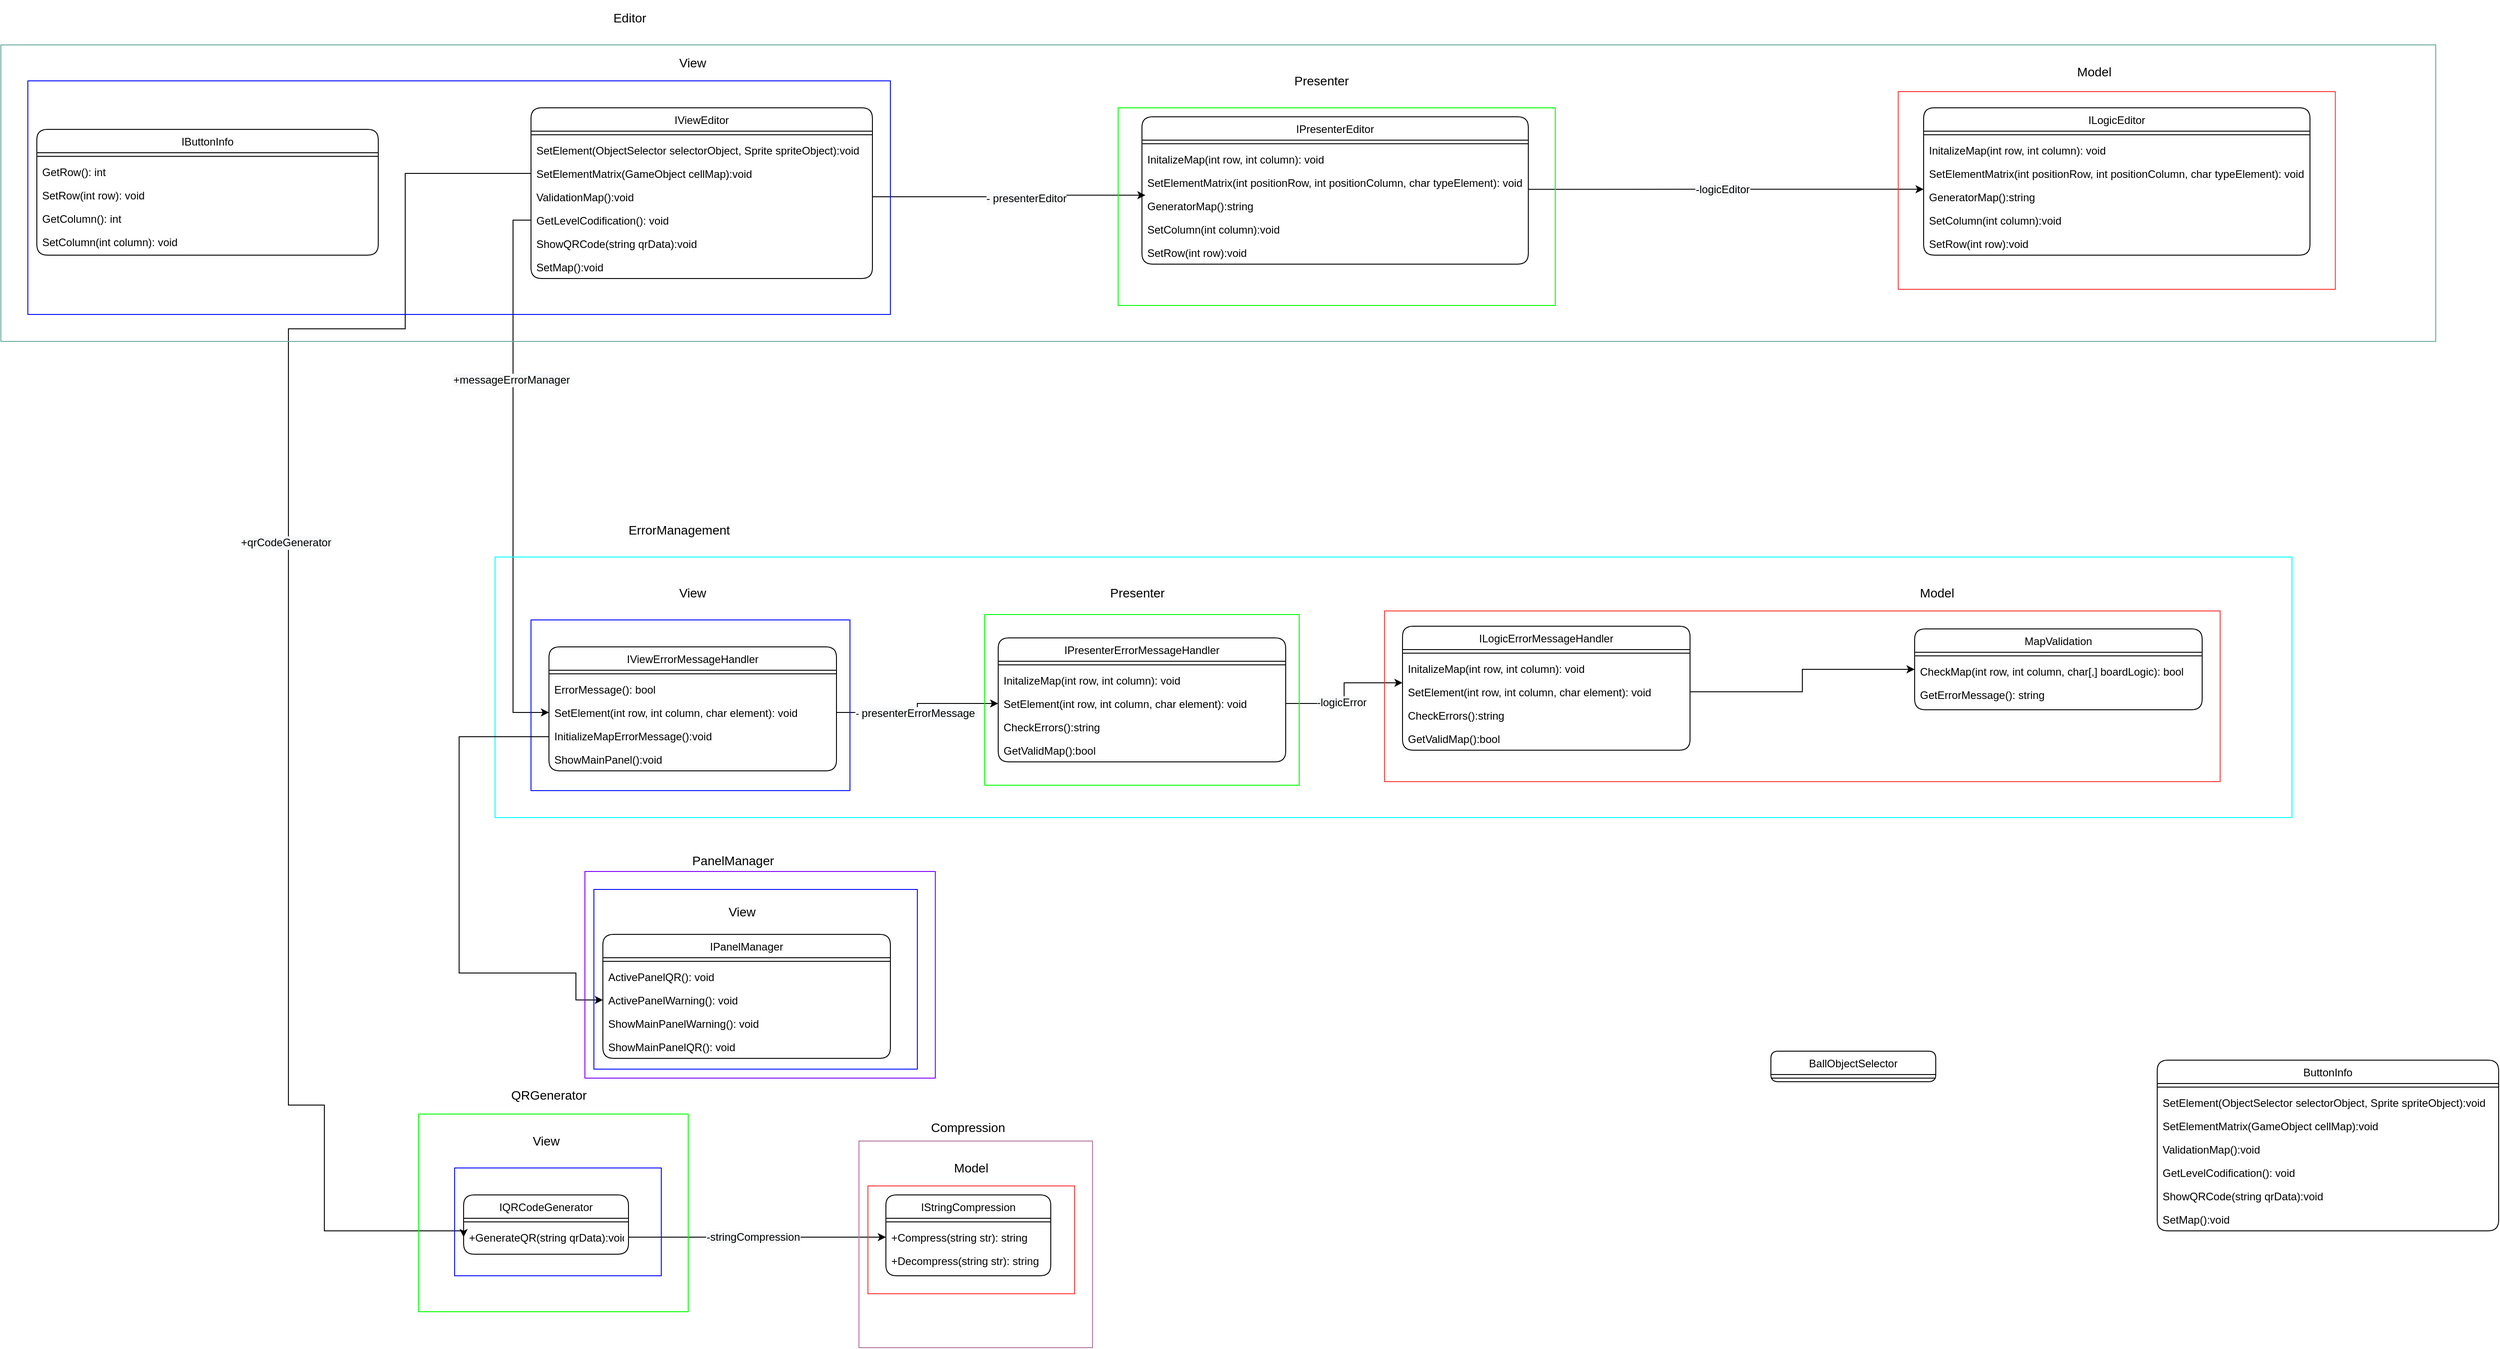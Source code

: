 <mxfile version="13.10.4" type="device"><diagram id="C5RBs43oDa-KdzZeNtuy" name="Page-1"><mxGraphModel dx="1938" dy="548" grid="1" gridSize="10" guides="1" tooltips="1" connect="1" arrows="1" fold="1" page="1" pageScale="1" pageWidth="900" pageHeight="1600" math="0" shadow="0"><root><mxCell id="WIyWlLk6GJQsqaUBKTNV-0"/><mxCell id="WIyWlLk6GJQsqaUBKTNV-1" parent="WIyWlLk6GJQsqaUBKTNV-0"/><mxCell id="5MY2FK_bdzOmg0aRl56p-0" value="IStringCompression" style="swimlane;fontStyle=0;align=center;verticalAlign=top;childLayout=stackLayout;horizontal=1;startSize=26;horizontalStack=0;resizeParent=1;resizeLast=0;collapsible=1;marginBottom=0;shadow=0;strokeWidth=1;rounded=1;" parent="WIyWlLk6GJQsqaUBKTNV-1" vertex="1"><mxGeometry x="595" y="1350" width="183.5" height="90" as="geometry"><mxRectangle x="550" y="140" width="160" height="26" as="alternateBounds"/></mxGeometry></mxCell><mxCell id="5MY2FK_bdzOmg0aRl56p-1" value="" style="line;html=1;strokeWidth=1;align=left;verticalAlign=middle;spacingTop=-1;spacingLeft=3;spacingRight=3;rotatable=0;labelPosition=right;points=[];portConstraint=eastwest;rounded=1;" parent="5MY2FK_bdzOmg0aRl56p-0" vertex="1"><mxGeometry y="26" width="183.5" height="8" as="geometry"/></mxCell><mxCell id="5MY2FK_bdzOmg0aRl56p-2" value="+Compress(string str): string" style="text;align=left;verticalAlign=top;spacingLeft=4;spacingRight=4;overflow=hidden;rotatable=0;points=[[0,0.5],[1,0.5]];portConstraint=eastwest;rounded=1;" parent="5MY2FK_bdzOmg0aRl56p-0" vertex="1"><mxGeometry y="34" width="183.5" height="26" as="geometry"/></mxCell><mxCell id="5MY2FK_bdzOmg0aRl56p-3" value="+Decompress(string str): string" style="text;align=left;verticalAlign=top;spacingLeft=4;spacingRight=4;overflow=hidden;rotatable=0;points=[[0,0.5],[1,0.5]];portConstraint=eastwest;rounded=1;" parent="5MY2FK_bdzOmg0aRl56p-0" vertex="1"><mxGeometry y="60" width="183.5" height="26" as="geometry"/></mxCell><mxCell id="5MY2FK_bdzOmg0aRl56p-16" value="IViewErrorMessageHandler" style="swimlane;fontStyle=0;align=center;verticalAlign=top;childLayout=stackLayout;horizontal=1;startSize=26;horizontalStack=0;resizeParent=1;resizeLast=0;collapsible=1;marginBottom=0;shadow=0;strokeWidth=1;rounded=1;" parent="WIyWlLk6GJQsqaUBKTNV-1" vertex="1"><mxGeometry x="220" y="740" width="320" height="138" as="geometry"><mxRectangle x="550" y="140" width="160" height="26" as="alternateBounds"/></mxGeometry></mxCell><mxCell id="5MY2FK_bdzOmg0aRl56p-17" value="" style="line;html=1;strokeWidth=1;align=left;verticalAlign=middle;spacingTop=-1;spacingLeft=3;spacingRight=3;rotatable=0;labelPosition=right;points=[];portConstraint=eastwest;rounded=1;" parent="5MY2FK_bdzOmg0aRl56p-16" vertex="1"><mxGeometry y="26" width="320" height="8" as="geometry"/></mxCell><mxCell id="5MY2FK_bdzOmg0aRl56p-18" value="ErrorMessage(): bool" style="text;align=left;verticalAlign=top;spacingLeft=4;spacingRight=4;overflow=hidden;rotatable=0;points=[[0,0.5],[1,0.5]];portConstraint=eastwest;rounded=1;" parent="5MY2FK_bdzOmg0aRl56p-16" vertex="1"><mxGeometry y="34" width="320" height="26" as="geometry"/></mxCell><mxCell id="5MY2FK_bdzOmg0aRl56p-19" value="SetElement(int row, int column, char element): void" style="text;align=left;verticalAlign=top;spacingLeft=4;spacingRight=4;overflow=hidden;rotatable=0;points=[[0,0.5],[1,0.5]];portConstraint=eastwest;rounded=1;" parent="5MY2FK_bdzOmg0aRl56p-16" vertex="1"><mxGeometry y="60" width="320" height="26" as="geometry"/></mxCell><mxCell id="5MY2FK_bdzOmg0aRl56p-22" value="InitializeMapErrorMessage():void" style="text;align=left;verticalAlign=top;spacingLeft=4;spacingRight=4;overflow=hidden;rotatable=0;points=[[0,0.5],[1,0.5]];portConstraint=eastwest;rounded=1;" parent="5MY2FK_bdzOmg0aRl56p-16" vertex="1"><mxGeometry y="86" width="320" height="26" as="geometry"/></mxCell><mxCell id="IltIgkXB20h5dT4ID9l7-0" value="ShowMainPanel():void" style="text;align=left;verticalAlign=top;spacingLeft=4;spacingRight=4;overflow=hidden;rotatable=0;points=[[0,0.5],[1,0.5]];portConstraint=eastwest;rounded=1;" parent="5MY2FK_bdzOmg0aRl56p-16" vertex="1"><mxGeometry y="112" width="320" height="26" as="geometry"/></mxCell><mxCell id="5MY2FK_bdzOmg0aRl56p-37" value="IPresenterErrorMessageHandler" style="swimlane;fontStyle=0;align=center;verticalAlign=top;childLayout=stackLayout;horizontal=1;startSize=26;horizontalStack=0;resizeParent=1;resizeLast=0;collapsible=1;marginBottom=0;shadow=0;strokeWidth=1;rounded=1;" parent="WIyWlLk6GJQsqaUBKTNV-1" vertex="1"><mxGeometry x="720" y="730" width="320" height="138" as="geometry"><mxRectangle x="550" y="140" width="160" height="26" as="alternateBounds"/></mxGeometry></mxCell><mxCell id="5MY2FK_bdzOmg0aRl56p-38" value="" style="line;html=1;strokeWidth=1;align=left;verticalAlign=middle;spacingTop=-1;spacingLeft=3;spacingRight=3;rotatable=0;labelPosition=right;points=[];portConstraint=eastwest;rounded=1;" parent="5MY2FK_bdzOmg0aRl56p-37" vertex="1"><mxGeometry y="26" width="320" height="8" as="geometry"/></mxCell><mxCell id="5MY2FK_bdzOmg0aRl56p-39" value="InitalizeMap(int row, int column): void" style="text;align=left;verticalAlign=top;spacingLeft=4;spacingRight=4;overflow=hidden;rotatable=0;points=[[0,0.5],[1,0.5]];portConstraint=eastwest;rounded=1;" parent="5MY2FK_bdzOmg0aRl56p-37" vertex="1"><mxGeometry y="34" width="320" height="26" as="geometry"/></mxCell><mxCell id="5MY2FK_bdzOmg0aRl56p-40" value="SetElement(int row, int column, char element): void" style="text;align=left;verticalAlign=top;spacingLeft=4;spacingRight=4;overflow=hidden;rotatable=0;points=[[0,0.5],[1,0.5]];portConstraint=eastwest;rounded=1;" parent="5MY2FK_bdzOmg0aRl56p-37" vertex="1"><mxGeometry y="60" width="320" height="26" as="geometry"/></mxCell><mxCell id="5MY2FK_bdzOmg0aRl56p-41" value="CheckErrors():string" style="text;align=left;verticalAlign=top;spacingLeft=4;spacingRight=4;overflow=hidden;rotatable=0;points=[[0,0.5],[1,0.5]];portConstraint=eastwest;rounded=1;" parent="5MY2FK_bdzOmg0aRl56p-37" vertex="1"><mxGeometry y="86" width="320" height="26" as="geometry"/></mxCell><mxCell id="5MY2FK_bdzOmg0aRl56p-42" value="GetValidMap():bool" style="text;align=left;verticalAlign=top;spacingLeft=4;spacingRight=4;overflow=hidden;rotatable=0;points=[[0,0.5],[1,0.5]];portConstraint=eastwest;rounded=1;" parent="5MY2FK_bdzOmg0aRl56p-37" vertex="1"><mxGeometry y="112" width="320" height="26" as="geometry"/></mxCell><mxCell id="IltIgkXB20h5dT4ID9l7-16" style="edgeStyle=orthogonalEdgeStyle;rounded=0;orthogonalLoop=1;jettySize=auto;html=1;exitX=1;exitY=0.5;exitDx=0;exitDy=0;entryX=0;entryY=0.115;entryDx=0;entryDy=0;entryPerimeter=0;" parent="WIyWlLk6GJQsqaUBKTNV-1" source="5MY2FK_bdzOmg0aRl56p-40" target="5MY2FK_bdzOmg0aRl56p-53" edge="1"><mxGeometry relative="1" as="geometry"><mxPoint x="1020" y="990" as="sourcePoint"/></mxGeometry></mxCell><mxCell id="IltIgkXB20h5dT4ID9l7-17" value="&lt;span style=&quot;font-size: 12px ; text-align: left ; background-color: rgb(248 , 249 , 250)&quot;&gt;-logicError&lt;/span&gt;" style="edgeLabel;html=1;align=center;verticalAlign=middle;resizable=0;points=[];" parent="IltIgkXB20h5dT4ID9l7-16" vertex="1" connectable="0"><mxGeometry x="-0.189" y="1" relative="1" as="geometry"><mxPoint as="offset"/></mxGeometry></mxCell><mxCell id="5MY2FK_bdzOmg0aRl56p-50" value="ILogicErrorMessageHandler" style="swimlane;fontStyle=0;align=center;verticalAlign=top;childLayout=stackLayout;horizontal=1;startSize=26;horizontalStack=0;resizeParent=1;resizeLast=0;collapsible=1;marginBottom=0;shadow=0;strokeWidth=1;rounded=1;" parent="WIyWlLk6GJQsqaUBKTNV-1" vertex="1"><mxGeometry x="1170" y="717" width="320" height="138" as="geometry"><mxRectangle x="550" y="140" width="160" height="26" as="alternateBounds"/></mxGeometry></mxCell><mxCell id="5MY2FK_bdzOmg0aRl56p-51" value="" style="line;html=1;strokeWidth=1;align=left;verticalAlign=middle;spacingTop=-1;spacingLeft=3;spacingRight=3;rotatable=0;labelPosition=right;points=[];portConstraint=eastwest;rounded=1;" parent="5MY2FK_bdzOmg0aRl56p-50" vertex="1"><mxGeometry y="26" width="320" height="8" as="geometry"/></mxCell><mxCell id="5MY2FK_bdzOmg0aRl56p-52" value="InitalizeMap(int row, int column): void" style="text;align=left;verticalAlign=top;spacingLeft=4;spacingRight=4;overflow=hidden;rotatable=0;points=[[0,0.5],[1,0.5]];portConstraint=eastwest;rounded=1;" parent="5MY2FK_bdzOmg0aRl56p-50" vertex="1"><mxGeometry y="34" width="320" height="26" as="geometry"/></mxCell><mxCell id="5MY2FK_bdzOmg0aRl56p-53" value="SetElement(int row, int column, char element): void" style="text;align=left;verticalAlign=top;spacingLeft=4;spacingRight=4;overflow=hidden;rotatable=0;points=[[0,0.5],[1,0.5]];portConstraint=eastwest;rounded=1;" parent="5MY2FK_bdzOmg0aRl56p-50" vertex="1"><mxGeometry y="60" width="320" height="26" as="geometry"/></mxCell><mxCell id="5MY2FK_bdzOmg0aRl56p-54" value="CheckErrors():string" style="text;align=left;verticalAlign=top;spacingLeft=4;spacingRight=4;overflow=hidden;rotatable=0;points=[[0,0.5],[1,0.5]];portConstraint=eastwest;rounded=1;" parent="5MY2FK_bdzOmg0aRl56p-50" vertex="1"><mxGeometry y="86" width="320" height="26" as="geometry"/></mxCell><mxCell id="5MY2FK_bdzOmg0aRl56p-55" value="GetValidMap():bool" style="text;align=left;verticalAlign=top;spacingLeft=4;spacingRight=4;overflow=hidden;rotatable=0;points=[[0,0.5],[1,0.5]];portConstraint=eastwest;rounded=1;" parent="5MY2FK_bdzOmg0aRl56p-50" vertex="1"><mxGeometry y="112" width="320" height="26" as="geometry"/></mxCell><mxCell id="5MY2FK_bdzOmg0aRl56p-69" value="MapValidation" style="swimlane;fontStyle=0;align=center;verticalAlign=top;childLayout=stackLayout;horizontal=1;startSize=26;horizontalStack=0;resizeParent=1;resizeLast=0;collapsible=1;marginBottom=0;shadow=0;strokeWidth=1;rounded=1;" parent="WIyWlLk6GJQsqaUBKTNV-1" vertex="1"><mxGeometry x="1740" y="720" width="320" height="90" as="geometry"><mxRectangle x="550" y="140" width="160" height="26" as="alternateBounds"/></mxGeometry></mxCell><mxCell id="5MY2FK_bdzOmg0aRl56p-70" value="" style="line;html=1;strokeWidth=1;align=left;verticalAlign=middle;spacingTop=-1;spacingLeft=3;spacingRight=3;rotatable=0;labelPosition=right;points=[];portConstraint=eastwest;rounded=1;" parent="5MY2FK_bdzOmg0aRl56p-69" vertex="1"><mxGeometry y="26" width="320" height="8" as="geometry"/></mxCell><mxCell id="5MY2FK_bdzOmg0aRl56p-71" value="CheckMap(int row, int column, char[,] boardLogic): bool" style="text;align=left;verticalAlign=top;spacingLeft=4;spacingRight=4;overflow=hidden;rotatable=0;points=[[0,0.5],[1,0.5]];portConstraint=eastwest;rounded=1;" parent="5MY2FK_bdzOmg0aRl56p-69" vertex="1"><mxGeometry y="34" width="320" height="26" as="geometry"/></mxCell><mxCell id="5MY2FK_bdzOmg0aRl56p-72" value="GetErrorMessage(): string" style="text;align=left;verticalAlign=top;spacingLeft=4;spacingRight=4;overflow=hidden;rotatable=0;points=[[0,0.5],[1,0.5]];portConstraint=eastwest;rounded=1;" parent="5MY2FK_bdzOmg0aRl56p-69" vertex="1"><mxGeometry y="60" width="320" height="26" as="geometry"/></mxCell><mxCell id="5MY2FK_bdzOmg0aRl56p-101" value="IViewEditor" style="swimlane;fontStyle=0;align=center;verticalAlign=top;childLayout=stackLayout;horizontal=1;startSize=26;horizontalStack=0;resizeParent=1;resizeLast=0;collapsible=1;marginBottom=0;shadow=0;strokeWidth=1;rounded=1;" parent="WIyWlLk6GJQsqaUBKTNV-1" vertex="1"><mxGeometry x="200" y="140" width="380" height="190" as="geometry"><mxRectangle x="550" y="140" width="160" height="26" as="alternateBounds"/></mxGeometry></mxCell><mxCell id="5MY2FK_bdzOmg0aRl56p-102" value="" style="line;html=1;strokeWidth=1;align=left;verticalAlign=middle;spacingTop=-1;spacingLeft=3;spacingRight=3;rotatable=0;labelPosition=right;points=[];portConstraint=eastwest;rounded=1;" parent="5MY2FK_bdzOmg0aRl56p-101" vertex="1"><mxGeometry y="26" width="380" height="8" as="geometry"/></mxCell><mxCell id="5MY2FK_bdzOmg0aRl56p-103" value="SetElement(ObjectSelector selectorObject, Sprite spriteObject):void" style="text;align=left;verticalAlign=top;spacingLeft=4;spacingRight=4;overflow=hidden;rotatable=0;points=[[0,0.5],[1,0.5]];portConstraint=eastwest;rounded=1;" parent="5MY2FK_bdzOmg0aRl56p-101" vertex="1"><mxGeometry y="34" width="380" height="26" as="geometry"/></mxCell><mxCell id="5MY2FK_bdzOmg0aRl56p-104" value="SetElementMatrix(GameObject cellMap):void" style="text;align=left;verticalAlign=top;spacingLeft=4;spacingRight=4;overflow=hidden;rotatable=0;points=[[0,0.5],[1,0.5]];portConstraint=eastwest;rounded=1;" parent="5MY2FK_bdzOmg0aRl56p-101" vertex="1"><mxGeometry y="60" width="380" height="26" as="geometry"/></mxCell><mxCell id="5MY2FK_bdzOmg0aRl56p-107" value="ValidationMap():void" style="text;align=left;verticalAlign=top;spacingLeft=4;spacingRight=4;overflow=hidden;rotatable=0;points=[[0,0.5],[1,0.5]];portConstraint=eastwest;rounded=1;" parent="5MY2FK_bdzOmg0aRl56p-101" vertex="1"><mxGeometry y="86" width="380" height="26" as="geometry"/></mxCell><mxCell id="5MY2FK_bdzOmg0aRl56p-108" value="GetLevelCodification(): void" style="text;align=left;verticalAlign=top;spacingLeft=4;spacingRight=4;overflow=hidden;rotatable=0;points=[[0,0.5],[1,0.5]];portConstraint=eastwest;rounded=1;" parent="5MY2FK_bdzOmg0aRl56p-101" vertex="1"><mxGeometry y="112" width="380" height="26" as="geometry"/></mxCell><mxCell id="5MY2FK_bdzOmg0aRl56p-109" value="ShowQRCode(string qrData):void" style="text;align=left;verticalAlign=top;spacingLeft=4;spacingRight=4;overflow=hidden;rotatable=0;points=[[0,0.5],[1,0.5]];portConstraint=eastwest;rounded=1;" parent="5MY2FK_bdzOmg0aRl56p-101" vertex="1"><mxGeometry y="138" width="380" height="26" as="geometry"/></mxCell><mxCell id="5MY2FK_bdzOmg0aRl56p-110" value="SetMap():void" style="text;align=left;verticalAlign=top;spacingLeft=4;spacingRight=4;overflow=hidden;rotatable=0;points=[[0,0.5],[1,0.5]];portConstraint=eastwest;rounded=1;" parent="5MY2FK_bdzOmg0aRl56p-101" vertex="1"><mxGeometry y="164" width="380" height="26" as="geometry"/></mxCell><mxCell id="5MY2FK_bdzOmg0aRl56p-137" value="ButtonInfo" style="swimlane;fontStyle=0;align=center;verticalAlign=top;childLayout=stackLayout;horizontal=1;startSize=26;horizontalStack=0;resizeParent=1;resizeLast=0;collapsible=1;marginBottom=0;shadow=0;strokeWidth=1;rounded=1;" parent="WIyWlLk6GJQsqaUBKTNV-1" vertex="1"><mxGeometry x="2010" y="1200" width="380" height="190" as="geometry"><mxRectangle x="550" y="140" width="160" height="26" as="alternateBounds"/></mxGeometry></mxCell><mxCell id="5MY2FK_bdzOmg0aRl56p-138" value="" style="line;html=1;strokeWidth=1;align=left;verticalAlign=middle;spacingTop=-1;spacingLeft=3;spacingRight=3;rotatable=0;labelPosition=right;points=[];portConstraint=eastwest;rounded=1;" parent="5MY2FK_bdzOmg0aRl56p-137" vertex="1"><mxGeometry y="26" width="380" height="8" as="geometry"/></mxCell><mxCell id="5MY2FK_bdzOmg0aRl56p-139" value="SetElement(ObjectSelector selectorObject, Sprite spriteObject):void" style="text;align=left;verticalAlign=top;spacingLeft=4;spacingRight=4;overflow=hidden;rotatable=0;points=[[0,0.5],[1,0.5]];portConstraint=eastwest;rounded=1;" parent="5MY2FK_bdzOmg0aRl56p-137" vertex="1"><mxGeometry y="34" width="380" height="26" as="geometry"/></mxCell><mxCell id="5MY2FK_bdzOmg0aRl56p-140" value="SetElementMatrix(GameObject cellMap):void" style="text;align=left;verticalAlign=top;spacingLeft=4;spacingRight=4;overflow=hidden;rotatable=0;points=[[0,0.5],[1,0.5]];portConstraint=eastwest;rounded=1;" parent="5MY2FK_bdzOmg0aRl56p-137" vertex="1"><mxGeometry y="60" width="380" height="26" as="geometry"/></mxCell><mxCell id="5MY2FK_bdzOmg0aRl56p-141" value="ValidationMap():void" style="text;align=left;verticalAlign=top;spacingLeft=4;spacingRight=4;overflow=hidden;rotatable=0;points=[[0,0.5],[1,0.5]];portConstraint=eastwest;rounded=1;" parent="5MY2FK_bdzOmg0aRl56p-137" vertex="1"><mxGeometry y="86" width="380" height="26" as="geometry"/></mxCell><mxCell id="5MY2FK_bdzOmg0aRl56p-142" value="GetLevelCodification(): void" style="text;align=left;verticalAlign=top;spacingLeft=4;spacingRight=4;overflow=hidden;rotatable=0;points=[[0,0.5],[1,0.5]];portConstraint=eastwest;rounded=1;" parent="5MY2FK_bdzOmg0aRl56p-137" vertex="1"><mxGeometry y="112" width="380" height="26" as="geometry"/></mxCell><mxCell id="5MY2FK_bdzOmg0aRl56p-143" value="ShowQRCode(string qrData):void" style="text;align=left;verticalAlign=top;spacingLeft=4;spacingRight=4;overflow=hidden;rotatable=0;points=[[0,0.5],[1,0.5]];portConstraint=eastwest;rounded=1;" parent="5MY2FK_bdzOmg0aRl56p-137" vertex="1"><mxGeometry y="138" width="380" height="26" as="geometry"/></mxCell><mxCell id="5MY2FK_bdzOmg0aRl56p-144" value="SetMap():void" style="text;align=left;verticalAlign=top;spacingLeft=4;spacingRight=4;overflow=hidden;rotatable=0;points=[[0,0.5],[1,0.5]];portConstraint=eastwest;rounded=1;" parent="5MY2FK_bdzOmg0aRl56p-137" vertex="1"><mxGeometry y="164" width="380" height="26" as="geometry"/></mxCell><mxCell id="5MY2FK_bdzOmg0aRl56p-146" value="IPresenterEditor" style="swimlane;fontStyle=0;align=center;verticalAlign=top;childLayout=stackLayout;horizontal=1;startSize=26;horizontalStack=0;resizeParent=1;resizeLast=0;collapsible=1;marginBottom=0;shadow=0;strokeWidth=1;rounded=1;" parent="WIyWlLk6GJQsqaUBKTNV-1" vertex="1"><mxGeometry x="880" y="150" width="430" height="164" as="geometry"><mxRectangle x="550" y="140" width="160" height="26" as="alternateBounds"/></mxGeometry></mxCell><mxCell id="5MY2FK_bdzOmg0aRl56p-147" value="" style="line;html=1;strokeWidth=1;align=left;verticalAlign=middle;spacingTop=-1;spacingLeft=3;spacingRight=3;rotatable=0;labelPosition=right;points=[];portConstraint=eastwest;rounded=1;" parent="5MY2FK_bdzOmg0aRl56p-146" vertex="1"><mxGeometry y="26" width="430" height="8" as="geometry"/></mxCell><mxCell id="5MY2FK_bdzOmg0aRl56p-149" value="InitalizeMap(int row, int column): void" style="text;align=left;verticalAlign=top;spacingLeft=4;spacingRight=4;overflow=hidden;rotatable=0;points=[[0,0.5],[1,0.5]];portConstraint=eastwest;rounded=1;" parent="5MY2FK_bdzOmg0aRl56p-146" vertex="1"><mxGeometry y="34" width="430" height="26" as="geometry"/></mxCell><mxCell id="5MY2FK_bdzOmg0aRl56p-150" value="SetElementMatrix(int positionRow, int positionColumn, char typeElement): void" style="text;align=left;verticalAlign=top;spacingLeft=4;spacingRight=4;overflow=hidden;rotatable=0;points=[[0,0.5],[1,0.5]];portConstraint=eastwest;rounded=1;" parent="5MY2FK_bdzOmg0aRl56p-146" vertex="1"><mxGeometry y="60" width="430" height="26" as="geometry"/></mxCell><mxCell id="5MY2FK_bdzOmg0aRl56p-151" value="GeneratorMap():string" style="text;align=left;verticalAlign=top;spacingLeft=4;spacingRight=4;overflow=hidden;rotatable=0;points=[[0,0.5],[1,0.5]];portConstraint=eastwest;rounded=1;" parent="5MY2FK_bdzOmg0aRl56p-146" vertex="1"><mxGeometry y="86" width="430" height="26" as="geometry"/></mxCell><mxCell id="5MY2FK_bdzOmg0aRl56p-152" value="SetColumn(int column):void" style="text;align=left;verticalAlign=top;spacingLeft=4;spacingRight=4;overflow=hidden;rotatable=0;points=[[0,0.5],[1,0.5]];portConstraint=eastwest;rounded=1;" parent="5MY2FK_bdzOmg0aRl56p-146" vertex="1"><mxGeometry y="112" width="430" height="26" as="geometry"/></mxCell><mxCell id="5MY2FK_bdzOmg0aRl56p-154" value="SetRow(int row):void" style="text;align=left;verticalAlign=top;spacingLeft=4;spacingRight=4;overflow=hidden;rotatable=0;points=[[0,0.5],[1,0.5]];portConstraint=eastwest;rounded=1;" parent="5MY2FK_bdzOmg0aRl56p-146" vertex="1"><mxGeometry y="138" width="430" height="26" as="geometry"/></mxCell><mxCell id="5MY2FK_bdzOmg0aRl56p-162" value="ILogicEditor" style="swimlane;fontStyle=0;align=center;verticalAlign=top;childLayout=stackLayout;horizontal=1;startSize=26;horizontalStack=0;resizeParent=1;resizeLast=0;collapsible=1;marginBottom=0;shadow=0;strokeWidth=1;rounded=1;" parent="WIyWlLk6GJQsqaUBKTNV-1" vertex="1"><mxGeometry x="1750" y="140" width="430" height="164" as="geometry"><mxRectangle x="550" y="140" width="160" height="26" as="alternateBounds"/></mxGeometry></mxCell><mxCell id="5MY2FK_bdzOmg0aRl56p-163" value="" style="line;html=1;strokeWidth=1;align=left;verticalAlign=middle;spacingTop=-1;spacingLeft=3;spacingRight=3;rotatable=0;labelPosition=right;points=[];portConstraint=eastwest;rounded=1;" parent="5MY2FK_bdzOmg0aRl56p-162" vertex="1"><mxGeometry y="26" width="430" height="8" as="geometry"/></mxCell><mxCell id="5MY2FK_bdzOmg0aRl56p-164" value="InitalizeMap(int row, int column): void" style="text;align=left;verticalAlign=top;spacingLeft=4;spacingRight=4;overflow=hidden;rotatable=0;points=[[0,0.5],[1,0.5]];portConstraint=eastwest;rounded=1;" parent="5MY2FK_bdzOmg0aRl56p-162" vertex="1"><mxGeometry y="34" width="430" height="26" as="geometry"/></mxCell><mxCell id="5MY2FK_bdzOmg0aRl56p-165" value="SetElementMatrix(int positionRow, int positionColumn, char typeElement): void" style="text;align=left;verticalAlign=top;spacingLeft=4;spacingRight=4;overflow=hidden;rotatable=0;points=[[0,0.5],[1,0.5]];portConstraint=eastwest;rounded=1;" parent="5MY2FK_bdzOmg0aRl56p-162" vertex="1"><mxGeometry y="60" width="430" height="26" as="geometry"/></mxCell><mxCell id="5MY2FK_bdzOmg0aRl56p-166" value="GeneratorMap():string" style="text;align=left;verticalAlign=top;spacingLeft=4;spacingRight=4;overflow=hidden;rotatable=0;points=[[0,0.5],[1,0.5]];portConstraint=eastwest;rounded=1;" parent="5MY2FK_bdzOmg0aRl56p-162" vertex="1"><mxGeometry y="86" width="430" height="26" as="geometry"/></mxCell><mxCell id="5MY2FK_bdzOmg0aRl56p-167" value="SetColumn(int column):void" style="text;align=left;verticalAlign=top;spacingLeft=4;spacingRight=4;overflow=hidden;rotatable=0;points=[[0,0.5],[1,0.5]];portConstraint=eastwest;rounded=1;" parent="5MY2FK_bdzOmg0aRl56p-162" vertex="1"><mxGeometry y="112" width="430" height="26" as="geometry"/></mxCell><mxCell id="5MY2FK_bdzOmg0aRl56p-168" value="SetRow(int row):void" style="text;align=left;verticalAlign=top;spacingLeft=4;spacingRight=4;overflow=hidden;rotatable=0;points=[[0,0.5],[1,0.5]];portConstraint=eastwest;rounded=1;" parent="5MY2FK_bdzOmg0aRl56p-162" vertex="1"><mxGeometry y="138" width="430" height="26" as="geometry"/></mxCell><mxCell id="5MY2FK_bdzOmg0aRl56p-181" value="BallObjectSelector" style="swimlane;fontStyle=0;align=center;verticalAlign=top;childLayout=stackLayout;horizontal=1;startSize=26;horizontalStack=0;resizeParent=1;resizeLast=0;collapsible=1;marginBottom=0;shadow=0;strokeWidth=1;rounded=1;" parent="WIyWlLk6GJQsqaUBKTNV-1" vertex="1"><mxGeometry x="1580" y="1190" width="183.5" height="34" as="geometry"><mxRectangle x="550" y="140" width="160" height="26" as="alternateBounds"/></mxGeometry></mxCell><mxCell id="5MY2FK_bdzOmg0aRl56p-182" value="" style="line;html=1;strokeWidth=1;align=left;verticalAlign=middle;spacingTop=-1;spacingLeft=3;spacingRight=3;rotatable=0;labelPosition=right;points=[];portConstraint=eastwest;rounded=1;" parent="5MY2FK_bdzOmg0aRl56p-181" vertex="1"><mxGeometry y="26" width="183.5" height="8" as="geometry"/></mxCell><mxCell id="5MY2FK_bdzOmg0aRl56p-185" value="IQRCodeGenerator" style="swimlane;fontStyle=0;align=center;verticalAlign=top;childLayout=stackLayout;horizontal=1;startSize=26;horizontalStack=0;resizeParent=1;resizeLast=0;collapsible=1;marginBottom=0;shadow=0;strokeWidth=1;rounded=1;" parent="WIyWlLk6GJQsqaUBKTNV-1" vertex="1"><mxGeometry x="125" y="1350" width="183.5" height="66" as="geometry"><mxRectangle x="550" y="140" width="160" height="26" as="alternateBounds"/></mxGeometry></mxCell><mxCell id="5MY2FK_bdzOmg0aRl56p-186" value="" style="line;html=1;strokeWidth=1;align=left;verticalAlign=middle;spacingTop=-1;spacingLeft=3;spacingRight=3;rotatable=0;labelPosition=right;points=[];portConstraint=eastwest;rounded=1;" parent="5MY2FK_bdzOmg0aRl56p-185" vertex="1"><mxGeometry y="26" width="183.5" height="8" as="geometry"/></mxCell><mxCell id="5MY2FK_bdzOmg0aRl56p-187" value="+GenerateQR(string qrData):void" style="text;align=left;verticalAlign=top;spacingLeft=4;spacingRight=4;overflow=hidden;rotatable=0;points=[[0,0.5],[1,0.5]];portConstraint=eastwest;rounded=1;" parent="5MY2FK_bdzOmg0aRl56p-185" vertex="1"><mxGeometry y="34" width="183.5" height="26" as="geometry"/></mxCell><mxCell id="IltIgkXB20h5dT4ID9l7-1" style="edgeStyle=orthogonalEdgeStyle;rounded=0;orthogonalLoop=1;jettySize=auto;html=1;exitX=1;exitY=0.5;exitDx=0;exitDy=0;entryX=0;entryY=0.5;entryDx=0;entryDy=0;" parent="WIyWlLk6GJQsqaUBKTNV-1" source="5MY2FK_bdzOmg0aRl56p-19" target="5MY2FK_bdzOmg0aRl56p-40" edge="1"><mxGeometry relative="1" as="geometry"><mxPoint x="560" y="1045" as="sourcePoint"/></mxGeometry></mxCell><mxCell id="IltIgkXB20h5dT4ID9l7-3" value="-&amp;nbsp;&lt;span style=&quot;font-size: 12px ; text-align: left ; background-color: rgb(248 , 249 , 250)&quot;&gt;presenterErrorMessage&amp;nbsp;&lt;/span&gt;" style="edgeLabel;html=1;align=center;verticalAlign=middle;resizable=0;points=[];" parent="IltIgkXB20h5dT4ID9l7-1" vertex="1" connectable="0"><mxGeometry x="-0.065" y="-1" relative="1" as="geometry"><mxPoint as="offset"/></mxGeometry></mxCell><mxCell id="IltIgkXB20h5dT4ID9l7-6" style="edgeStyle=orthogonalEdgeStyle;rounded=0;orthogonalLoop=1;jettySize=auto;html=1;exitX=1;exitY=0.5;exitDx=0;exitDy=0;entryX=0;entryY=0.5;entryDx=0;entryDy=0;" parent="WIyWlLk6GJQsqaUBKTNV-1" source="5MY2FK_bdzOmg0aRl56p-53" target="5MY2FK_bdzOmg0aRl56p-69" edge="1"><mxGeometry relative="1" as="geometry"><mxPoint x="1490" y="975" as="sourcePoint"/></mxGeometry></mxCell><mxCell id="IltIgkXB20h5dT4ID9l7-7" style="edgeStyle=orthogonalEdgeStyle;rounded=0;orthogonalLoop=1;jettySize=auto;html=1;entryX=0;entryY=0.5;entryDx=0;entryDy=0;exitX=0;exitY=0.5;exitDx=0;exitDy=0;" parent="WIyWlLk6GJQsqaUBKTNV-1" source="5MY2FK_bdzOmg0aRl56p-108" target="5MY2FK_bdzOmg0aRl56p-19" edge="1"><mxGeometry relative="1" as="geometry"><mxPoint x="160" y="290" as="sourcePoint"/></mxGeometry></mxCell><mxCell id="IltIgkXB20h5dT4ID9l7-8" value="&lt;span style=&quot;font-size: 12px ; text-align: left ; background-color: rgb(248 , 249 , 250)&quot;&gt;+messageErrorManager&lt;/span&gt;" style="edgeLabel;html=1;align=center;verticalAlign=middle;resizable=0;points=[];" parent="IltIgkXB20h5dT4ID9l7-7" vertex="1" connectable="0"><mxGeometry x="-0.348" y="-2" relative="1" as="geometry"><mxPoint as="offset"/></mxGeometry></mxCell><mxCell id="IltIgkXB20h5dT4ID9l7-9" style="edgeStyle=orthogonalEdgeStyle;rounded=0;orthogonalLoop=1;jettySize=auto;html=1;exitX=0;exitY=0.5;exitDx=0;exitDy=0;entryX=0;entryY=0.5;entryDx=0;entryDy=0;" parent="WIyWlLk6GJQsqaUBKTNV-1" source="5MY2FK_bdzOmg0aRl56p-104" target="5MY2FK_bdzOmg0aRl56p-187" edge="1"><mxGeometry relative="1" as="geometry"><mxPoint x="150" y="380" as="sourcePoint"/><mxPoint x="139.94" y="1743.47" as="targetPoint"/><Array as="points"><mxPoint x="60" y="213"/><mxPoint x="60" y="386"/><mxPoint x="-70" y="386"/><mxPoint x="-70" y="1250"/><mxPoint x="-30" y="1250"/><mxPoint x="-30" y="1390"/><mxPoint x="125" y="1390"/></Array></mxGeometry></mxCell><mxCell id="IltIgkXB20h5dT4ID9l7-10" value="&lt;span style=&quot;font-size: 12px ; text-align: left ; background-color: rgb(248 , 249 , 250)&quot;&gt;+qrCodeGenerator&lt;/span&gt;" style="edgeLabel;html=1;align=center;verticalAlign=middle;resizable=0;points=[];" parent="IltIgkXB20h5dT4ID9l7-9" vertex="1" connectable="0"><mxGeometry x="-0.173" y="-3" relative="1" as="geometry"><mxPoint y="-1" as="offset"/></mxGeometry></mxCell><mxCell id="IltIgkXB20h5dT4ID9l7-11" style="edgeStyle=orthogonalEdgeStyle;rounded=0;orthogonalLoop=1;jettySize=auto;html=1;exitX=1;exitY=0.5;exitDx=0;exitDy=0;entryX=0.009;entryY=0.049;entryDx=0;entryDy=0;entryPerimeter=0;" parent="WIyWlLk6GJQsqaUBKTNV-1" source="5MY2FK_bdzOmg0aRl56p-107" target="5MY2FK_bdzOmg0aRl56p-151" edge="1"><mxGeometry relative="1" as="geometry"><mxPoint x="720" y="475" as="sourcePoint"/></mxGeometry></mxCell><mxCell id="IltIgkXB20h5dT4ID9l7-12" value="&lt;span style=&quot;font-size: 12px ; text-align: left ; background-color: rgb(248 , 249 , 250)&quot;&gt;- presenterEditor&lt;/span&gt;" style="edgeLabel;html=1;align=center;verticalAlign=middle;resizable=0;points=[];" parent="IltIgkXB20h5dT4ID9l7-11" vertex="1" connectable="0"><mxGeometry x="0.127" y="-3" relative="1" as="geometry"><mxPoint as="offset"/></mxGeometry></mxCell><mxCell id="IltIgkXB20h5dT4ID9l7-13" value="&lt;span style=&quot;color: rgb(0 , 0 , 0) ; font-family: &amp;#34;helvetica&amp;#34; ; font-size: 12px ; font-style: normal ; font-weight: 400 ; letter-spacing: normal ; text-align: left ; text-indent: 0px ; text-transform: none ; word-spacing: 0px ; background-color: rgb(248 , 249 , 250) ; display: inline ; float: none&quot;&gt;-logicEditor&lt;/span&gt;" style="edgeStyle=orthogonalEdgeStyle;rounded=0;orthogonalLoop=1;jettySize=auto;html=1;exitX=1;exitY=0.5;exitDx=0;exitDy=0;entryX=0;entryY=1.179;entryDx=0;entryDy=0;entryPerimeter=0;" parent="WIyWlLk6GJQsqaUBKTNV-1" source="5MY2FK_bdzOmg0aRl56p-150" target="5MY2FK_bdzOmg0aRl56p-165" edge="1"><mxGeometry relative="1" as="geometry"><mxPoint x="1270" y="319" as="sourcePoint"/><Array as="points"><mxPoint x="1310" y="231"/></Array></mxGeometry></mxCell><mxCell id="IltIgkXB20h5dT4ID9l7-14" style="edgeStyle=orthogonalEdgeStyle;rounded=0;orthogonalLoop=1;jettySize=auto;html=1;exitX=1;exitY=0.5;exitDx=0;exitDy=0;entryX=0;entryY=0.5;entryDx=0;entryDy=0;" parent="WIyWlLk6GJQsqaUBKTNV-1" source="5MY2FK_bdzOmg0aRl56p-185" target="5MY2FK_bdzOmg0aRl56p-2" edge="1"><mxGeometry relative="1" as="geometry"><mxPoint x="405" y="1567" as="sourcePoint"/><Array as="points"><mxPoint x="309" y="1397"/></Array></mxGeometry></mxCell><mxCell id="IltIgkXB20h5dT4ID9l7-15" value="&lt;span style=&quot;font-size: 12px ; text-align: left ; background-color: rgb(248 , 249 , 250)&quot;&gt;-stringCompression&lt;br&gt;&lt;/span&gt;" style="edgeLabel;html=1;align=center;verticalAlign=middle;resizable=0;points=[];" parent="IltIgkXB20h5dT4ID9l7-14" vertex="1" connectable="0"><mxGeometry x="0.011" relative="1" as="geometry"><mxPoint as="offset"/></mxGeometry></mxCell><mxCell id="YAJSoCYkuIbt3NATwjtw-0" value="" style="verticalLabelPosition=bottom;verticalAlign=top;html=1;shape=mxgraph.basic.rect;fillColor2=none;strokeWidth=1;size=20;indent=5;fillColor=none;gradientColor=#ffffff;strokeColor=#0008FF;" parent="WIyWlLk6GJQsqaUBKTNV-1" vertex="1"><mxGeometry x="-360" y="110" width="960" height="260" as="geometry"/></mxCell><mxCell id="YAJSoCYkuIbt3NATwjtw-2" value="&lt;font style=&quot;font-size: 14px&quot;&gt;View&lt;/font&gt;" style="text;html=1;strokeColor=none;fillColor=none;align=center;verticalAlign=middle;whiteSpace=wrap;rounded=0;" parent="WIyWlLk6GJQsqaUBKTNV-1" vertex="1"><mxGeometry x="360" y="80" width="40" height="20" as="geometry"/></mxCell><mxCell id="YAJSoCYkuIbt3NATwjtw-3" value="" style="verticalLabelPosition=bottom;verticalAlign=top;html=1;shape=mxgraph.basic.rect;fillColor2=none;strokeWidth=1;size=20;indent=5;fillColor=none;gradientColor=#ffffff;strokeColor=#00FF00;" parent="WIyWlLk6GJQsqaUBKTNV-1" vertex="1"><mxGeometry x="853.5" y="140" width="486.5" height="220" as="geometry"/></mxCell><mxCell id="YAJSoCYkuIbt3NATwjtw-4" value="&lt;font style=&quot;font-size: 14px&quot;&gt;Presenter&lt;/font&gt;" style="text;html=1;strokeColor=none;fillColor=none;align=center;verticalAlign=middle;whiteSpace=wrap;rounded=0;" parent="WIyWlLk6GJQsqaUBKTNV-1" vertex="1"><mxGeometry x="1040" y="100" width="80" height="20" as="geometry"/></mxCell><mxCell id="YAJSoCYkuIbt3NATwjtw-5" value="" style="verticalLabelPosition=bottom;verticalAlign=top;html=1;shape=mxgraph.basic.rect;fillColor2=none;strokeWidth=1;size=20;indent=5;fillColor=none;gradientColor=#ffffff;strokeColor=#FF3333;" parent="WIyWlLk6GJQsqaUBKTNV-1" vertex="1"><mxGeometry x="1721.75" y="122" width="486.5" height="220" as="geometry"/></mxCell><mxCell id="YAJSoCYkuIbt3NATwjtw-6" value="&lt;font style=&quot;font-size: 14px&quot;&gt;Model&lt;/font&gt;" style="text;html=1;strokeColor=none;fillColor=none;align=center;verticalAlign=middle;whiteSpace=wrap;rounded=0;" parent="WIyWlLk6GJQsqaUBKTNV-1" vertex="1"><mxGeometry x="1900" y="90" width="80" height="20" as="geometry"/></mxCell><mxCell id="YAJSoCYkuIbt3NATwjtw-7" value="" style="verticalLabelPosition=bottom;verticalAlign=top;html=1;shape=mxgraph.basic.rect;fillColor2=none;strokeWidth=1;size=20;indent=5;fillColor=none;gradientColor=#ffffff;strokeColor=#67AB9F;" parent="WIyWlLk6GJQsqaUBKTNV-1" vertex="1"><mxGeometry x="-390" y="70" width="2710" height="330" as="geometry"/></mxCell><mxCell id="YAJSoCYkuIbt3NATwjtw-9" value="&lt;font style=&quot;font-size: 14px&quot;&gt;Editor&lt;/font&gt;" style="text;html=1;strokeColor=none;fillColor=none;align=center;verticalAlign=middle;whiteSpace=wrap;rounded=0;" parent="WIyWlLk6GJQsqaUBKTNV-1" vertex="1"><mxGeometry x="270" y="20" width="80" height="40" as="geometry"/></mxCell><mxCell id="YAJSoCYkuIbt3NATwjtw-10" value="" style="verticalLabelPosition=bottom;verticalAlign=top;html=1;shape=mxgraph.basic.rect;fillColor2=none;strokeWidth=1;size=20;indent=5;fillColor=none;gradientColor=#ffffff;strokeColor=#0008FF;" parent="WIyWlLk6GJQsqaUBKTNV-1" vertex="1"><mxGeometry x="200" y="710" width="355" height="190" as="geometry"/></mxCell><mxCell id="YAJSoCYkuIbt3NATwjtw-11" value="&lt;font style=&quot;font-size: 14px&quot;&gt;View&lt;/font&gt;" style="text;html=1;strokeColor=none;fillColor=none;align=center;verticalAlign=middle;whiteSpace=wrap;rounded=0;" parent="WIyWlLk6GJQsqaUBKTNV-1" vertex="1"><mxGeometry x="360" y="670" width="40" height="20" as="geometry"/></mxCell><mxCell id="YAJSoCYkuIbt3NATwjtw-12" value="&lt;font style=&quot;font-size: 14px&quot;&gt;Presenter&lt;/font&gt;" style="text;html=1;strokeColor=none;fillColor=none;align=center;verticalAlign=middle;whiteSpace=wrap;rounded=0;" parent="WIyWlLk6GJQsqaUBKTNV-1" vertex="1"><mxGeometry x="830" y="670" width="90" height="20" as="geometry"/></mxCell><mxCell id="YAJSoCYkuIbt3NATwjtw-13" value="&lt;font style=&quot;font-size: 14px&quot;&gt;Model&lt;/font&gt;" style="text;html=1;strokeColor=none;fillColor=none;align=center;verticalAlign=middle;whiteSpace=wrap;rounded=0;" parent="WIyWlLk6GJQsqaUBKTNV-1" vertex="1"><mxGeometry x="1730" y="670" width="70" height="20" as="geometry"/></mxCell><mxCell id="YAJSoCYkuIbt3NATwjtw-14" value="&lt;font style=&quot;font-size: 14px&quot;&gt;View&lt;/font&gt;" style="text;html=1;strokeColor=none;fillColor=none;align=center;verticalAlign=middle;whiteSpace=wrap;rounded=0;" parent="WIyWlLk6GJQsqaUBKTNV-1" vertex="1"><mxGeometry x="196.75" y="1280" width="40" height="20" as="geometry"/></mxCell><mxCell id="YAJSoCYkuIbt3NATwjtw-16" value="&lt;font style=&quot;font-size: 14px&quot;&gt;Model&lt;/font&gt;" style="text;html=1;strokeColor=none;fillColor=none;align=center;verticalAlign=middle;whiteSpace=wrap;rounded=0;" parent="WIyWlLk6GJQsqaUBKTNV-1" vertex="1"><mxGeometry x="655" y="1310" width="70" height="20" as="geometry"/></mxCell><mxCell id="YAJSoCYkuIbt3NATwjtw-18" value="" style="verticalLabelPosition=bottom;verticalAlign=top;html=1;shape=mxgraph.basic.rect;fillColor2=none;strokeWidth=1;size=20;indent=5;fillColor=none;gradientColor=#ffffff;strokeColor=#0008FF;" parent="WIyWlLk6GJQsqaUBKTNV-1" vertex="1"><mxGeometry x="115" y="1320" width="230" height="120" as="geometry"/></mxCell><mxCell id="YAJSoCYkuIbt3NATwjtw-19" value="" style="verticalLabelPosition=bottom;verticalAlign=top;html=1;shape=mxgraph.basic.rect;fillColor2=none;strokeWidth=1;size=20;indent=5;fillColor=none;gradientColor=#ffffff;strokeColor=#FF3333;" parent="WIyWlLk6GJQsqaUBKTNV-1" vertex="1"><mxGeometry x="575" y="1340" width="230" height="120" as="geometry"/></mxCell><mxCell id="YAJSoCYkuIbt3NATwjtw-20" value="" style="verticalLabelPosition=bottom;verticalAlign=top;html=1;shape=mxgraph.basic.rect;fillColor2=none;strokeWidth=1;size=20;indent=5;fillColor=none;gradientColor=#ffffff;strokeColor=#FF3333;" parent="WIyWlLk6GJQsqaUBKTNV-1" vertex="1"><mxGeometry x="1150" y="700" width="930" height="190" as="geometry"/></mxCell><mxCell id="YAJSoCYkuIbt3NATwjtw-21" value="" style="verticalLabelPosition=bottom;verticalAlign=top;html=1;shape=mxgraph.basic.rect;fillColor2=none;strokeWidth=1;size=20;indent=5;fillColor=none;gradientColor=#ffffff;strokeColor=#00FF00;" parent="WIyWlLk6GJQsqaUBKTNV-1" vertex="1"><mxGeometry x="705" y="704" width="350" height="190" as="geometry"/></mxCell><mxCell id="YAJSoCYkuIbt3NATwjtw-24" value="" style="verticalLabelPosition=bottom;verticalAlign=top;html=1;shape=mxgraph.basic.rect;fillColor2=none;strokeWidth=1;size=20;indent=5;fillColor=none;gradientColor=#ffffff;strokeColor=#00FFFF;" parent="WIyWlLk6GJQsqaUBKTNV-1" vertex="1"><mxGeometry x="160" y="640" width="2000" height="290" as="geometry"/></mxCell><mxCell id="YAJSoCYkuIbt3NATwjtw-26" value="" style="verticalLabelPosition=bottom;verticalAlign=top;html=1;shape=mxgraph.basic.rect;fillColor2=none;strokeWidth=1;size=20;indent=5;fillColor=none;gradientColor=#ffffff;strokeColor=#00FF00;" parent="WIyWlLk6GJQsqaUBKTNV-1" vertex="1"><mxGeometry x="75" y="1260" width="300" height="220" as="geometry"/></mxCell><mxCell id="YAJSoCYkuIbt3NATwjtw-27" value="" style="verticalLabelPosition=bottom;verticalAlign=top;html=1;shape=mxgraph.basic.rect;fillColor2=none;strokeWidth=1;size=20;indent=5;fillColor=none;gradientColor=#ffffff;strokeColor=#B5739D;" parent="WIyWlLk6GJQsqaUBKTNV-1" vertex="1"><mxGeometry x="565" y="1290" width="260" height="230" as="geometry"/></mxCell><mxCell id="YAJSoCYkuIbt3NATwjtw-28" value="&lt;font style=&quot;font-size: 14px&quot;&gt;Compression&lt;/font&gt;" style="text;html=1;strokeColor=none;fillColor=none;align=center;verticalAlign=middle;whiteSpace=wrap;rounded=0;" parent="WIyWlLk6GJQsqaUBKTNV-1" vertex="1"><mxGeometry x="639.25" y="1260" width="95" height="30" as="geometry"/></mxCell><mxCell id="YAJSoCYkuIbt3NATwjtw-29" value="&lt;font style=&quot;font-size: 14px&quot;&gt;QRGenerator&lt;/font&gt;" style="text;html=1;strokeColor=none;fillColor=none;align=center;verticalAlign=middle;whiteSpace=wrap;rounded=0;" parent="WIyWlLk6GJQsqaUBKTNV-1" vertex="1"><mxGeometry x="170" y="1224" width="100" height="30" as="geometry"/></mxCell><mxCell id="YAJSoCYkuIbt3NATwjtw-40" value="&lt;font style=&quot;font-size: 14px&quot;&gt;ErrorManagement&lt;/font&gt;" style="text;html=1;strokeColor=none;fillColor=none;align=center;verticalAlign=middle;whiteSpace=wrap;rounded=0;" parent="WIyWlLk6GJQsqaUBKTNV-1" vertex="1"><mxGeometry x="290" y="600" width="150" height="20" as="geometry"/></mxCell><mxCell id="3d0ti4xuWd88GSCqnb6n-0" value="IPanelManager" style="swimlane;fontStyle=0;align=center;verticalAlign=top;childLayout=stackLayout;horizontal=1;startSize=26;horizontalStack=0;resizeParent=1;resizeLast=0;collapsible=1;marginBottom=0;shadow=0;strokeWidth=1;rounded=1;" parent="WIyWlLk6GJQsqaUBKTNV-1" vertex="1"><mxGeometry x="280" y="1060" width="320" height="138" as="geometry"><mxRectangle x="550" y="140" width="160" height="26" as="alternateBounds"/></mxGeometry></mxCell><mxCell id="3d0ti4xuWd88GSCqnb6n-1" value="" style="line;html=1;strokeWidth=1;align=left;verticalAlign=middle;spacingTop=-1;spacingLeft=3;spacingRight=3;rotatable=0;labelPosition=right;points=[];portConstraint=eastwest;rounded=1;" parent="3d0ti4xuWd88GSCqnb6n-0" vertex="1"><mxGeometry y="26" width="320" height="8" as="geometry"/></mxCell><mxCell id="3d0ti4xuWd88GSCqnb6n-2" value="ActivePanelQR(): void" style="text;align=left;verticalAlign=top;spacingLeft=4;spacingRight=4;overflow=hidden;rotatable=0;points=[[0,0.5],[1,0.5]];portConstraint=eastwest;rounded=1;" parent="3d0ti4xuWd88GSCqnb6n-0" vertex="1"><mxGeometry y="34" width="320" height="26" as="geometry"/></mxCell><mxCell id="3d0ti4xuWd88GSCqnb6n-3" value="ActivePanelWarning(): void" style="text;align=left;verticalAlign=top;spacingLeft=4;spacingRight=4;overflow=hidden;rotatable=0;points=[[0,0.5],[1,0.5]];portConstraint=eastwest;rounded=1;" parent="3d0ti4xuWd88GSCqnb6n-0" vertex="1"><mxGeometry y="60" width="320" height="26" as="geometry"/></mxCell><mxCell id="3d0ti4xuWd88GSCqnb6n-4" value="ShowMainPanelWarning(): void" style="text;align=left;verticalAlign=top;spacingLeft=4;spacingRight=4;overflow=hidden;rotatable=0;points=[[0,0.5],[1,0.5]];portConstraint=eastwest;rounded=1;" parent="3d0ti4xuWd88GSCqnb6n-0" vertex="1"><mxGeometry y="86" width="320" height="26" as="geometry"/></mxCell><mxCell id="3d0ti4xuWd88GSCqnb6n-5" value="ShowMainPanelQR(): void" style="text;align=left;verticalAlign=top;spacingLeft=4;spacingRight=4;overflow=hidden;rotatable=0;points=[[0,0.5],[1,0.5]];portConstraint=eastwest;rounded=1;" parent="3d0ti4xuWd88GSCqnb6n-0" vertex="1"><mxGeometry y="112" width="320" height="26" as="geometry"/></mxCell><mxCell id="3d0ti4xuWd88GSCqnb6n-6" style="edgeStyle=orthogonalEdgeStyle;rounded=0;orthogonalLoop=1;jettySize=auto;html=1;exitX=0;exitY=0.5;exitDx=0;exitDy=0;entryX=0;entryY=0.5;entryDx=0;entryDy=0;" parent="WIyWlLk6GJQsqaUBKTNV-1" source="5MY2FK_bdzOmg0aRl56p-19" target="3d0ti4xuWd88GSCqnb6n-3" edge="1"><mxGeometry relative="1" as="geometry"><Array as="points"><mxPoint x="220" y="840"/><mxPoint x="120" y="840"/><mxPoint x="120" y="1103"/><mxPoint x="250" y="1103"/><mxPoint x="250" y="1133"/></Array></mxGeometry></mxCell><mxCell id="3d0ti4xuWd88GSCqnb6n-7" value="&lt;font style=&quot;font-size: 14px&quot;&gt;View&lt;/font&gt;" style="text;html=1;strokeColor=none;fillColor=none;align=center;verticalAlign=middle;whiteSpace=wrap;rounded=0;" parent="WIyWlLk6GJQsqaUBKTNV-1" vertex="1"><mxGeometry x="410" y="1020" width="50" height="30" as="geometry"/></mxCell><mxCell id="3d0ti4xuWd88GSCqnb6n-9" value="" style="verticalLabelPosition=bottom;verticalAlign=top;html=1;shape=mxgraph.basic.rect;fillColor2=none;strokeWidth=1;size=20;indent=5;fillColor=none;gradientColor=#ffffff;strokeColor=#0008FF;" parent="WIyWlLk6GJQsqaUBKTNV-1" vertex="1"><mxGeometry x="270" y="1010" width="360" height="200" as="geometry"/></mxCell><mxCell id="3d0ti4xuWd88GSCqnb6n-10" value="" style="verticalLabelPosition=bottom;verticalAlign=top;html=1;shape=mxgraph.basic.rect;fillColor2=none;strokeWidth=1;size=20;indent=5;fillColor=none;gradientColor=#ffffff;strokeColor=#7F00FF;" parent="WIyWlLk6GJQsqaUBKTNV-1" vertex="1"><mxGeometry x="260" y="990" width="390" height="230" as="geometry"/></mxCell><mxCell id="3d0ti4xuWd88GSCqnb6n-11" value="&lt;font style=&quot;font-size: 14px&quot;&gt;PanelManager&lt;/font&gt;" style="text;html=1;strokeColor=none;fillColor=none;align=center;verticalAlign=middle;whiteSpace=wrap;rounded=0;" parent="WIyWlLk6GJQsqaUBKTNV-1" vertex="1"><mxGeometry x="370" y="960" width="110" height="36" as="geometry"/></mxCell><mxCell id="H69_mF3uIyeSMAoKLkmz-0" value="IButtonInfo" style="swimlane;fontStyle=0;align=center;verticalAlign=top;childLayout=stackLayout;horizontal=1;startSize=26;horizontalStack=0;resizeParent=1;resizeLast=0;collapsible=1;marginBottom=0;shadow=0;strokeWidth=1;rounded=1;" vertex="1" parent="WIyWlLk6GJQsqaUBKTNV-1"><mxGeometry x="-350" y="164" width="380" height="140" as="geometry"><mxRectangle x="550" y="140" width="160" height="26" as="alternateBounds"/></mxGeometry></mxCell><mxCell id="H69_mF3uIyeSMAoKLkmz-1" value="" style="line;html=1;strokeWidth=1;align=left;verticalAlign=middle;spacingTop=-1;spacingLeft=3;spacingRight=3;rotatable=0;labelPosition=right;points=[];portConstraint=eastwest;rounded=1;" vertex="1" parent="H69_mF3uIyeSMAoKLkmz-0"><mxGeometry y="26" width="380" height="8" as="geometry"/></mxCell><mxCell id="H69_mF3uIyeSMAoKLkmz-2" value="GetRow(): int" style="text;align=left;verticalAlign=top;spacingLeft=4;spacingRight=4;overflow=hidden;rotatable=0;points=[[0,0.5],[1,0.5]];portConstraint=eastwest;rounded=1;" vertex="1" parent="H69_mF3uIyeSMAoKLkmz-0"><mxGeometry y="34" width="380" height="26" as="geometry"/></mxCell><mxCell id="H69_mF3uIyeSMAoKLkmz-3" value="SetRow(int row): void" style="text;align=left;verticalAlign=top;spacingLeft=4;spacingRight=4;overflow=hidden;rotatable=0;points=[[0,0.5],[1,0.5]];portConstraint=eastwest;rounded=1;" vertex="1" parent="H69_mF3uIyeSMAoKLkmz-0"><mxGeometry y="60" width="380" height="26" as="geometry"/></mxCell><mxCell id="H69_mF3uIyeSMAoKLkmz-4" value="GetColumn(): int" style="text;align=left;verticalAlign=top;spacingLeft=4;spacingRight=4;overflow=hidden;rotatable=0;points=[[0,0.5],[1,0.5]];portConstraint=eastwest;rounded=1;" vertex="1" parent="H69_mF3uIyeSMAoKLkmz-0"><mxGeometry y="86" width="380" height="26" as="geometry"/></mxCell><mxCell id="H69_mF3uIyeSMAoKLkmz-5" value="SetColumn(int column): void" style="text;align=left;verticalAlign=top;spacingLeft=4;spacingRight=4;overflow=hidden;rotatable=0;points=[[0,0.5],[1,0.5]];portConstraint=eastwest;rounded=1;" vertex="1" parent="H69_mF3uIyeSMAoKLkmz-0"><mxGeometry y="112" width="380" height="26" as="geometry"/></mxCell></root></mxGraphModel></diagram></mxfile>